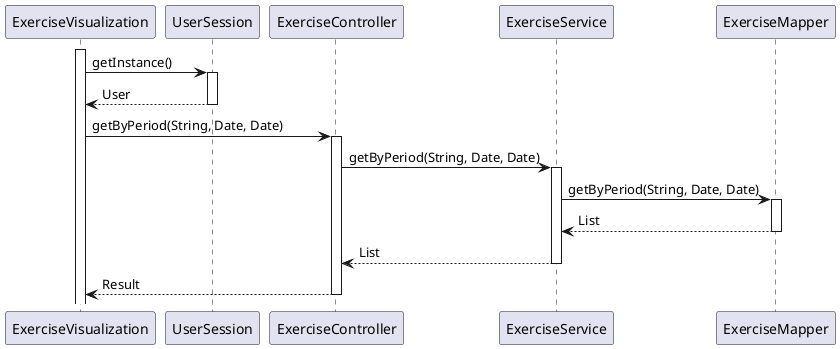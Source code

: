 @startuml
activate ExerciseVisualization
ExerciseVisualization -> UserSession: getInstance()
activate UserSession
UserSession --> ExerciseVisualization: User
deactivate UserSession

ExerciseVisualization -> ExerciseController: getByPeriod(String, Date, Date)
activate ExerciseController

ExerciseController -> ExerciseService: getByPeriod(String, Date, Date)
activate ExerciseService

ExerciseService -> ExerciseMapper: getByPeriod(String, Date, Date)
activate ExerciseMapper

ExerciseMapper --> ExerciseService: List
deactivate ExerciseMapper

ExerciseService --> ExerciseController: List
deactivate ExerciseService

ExerciseController --> ExerciseVisualization: Result
deactivate ExerciseController
@enduml